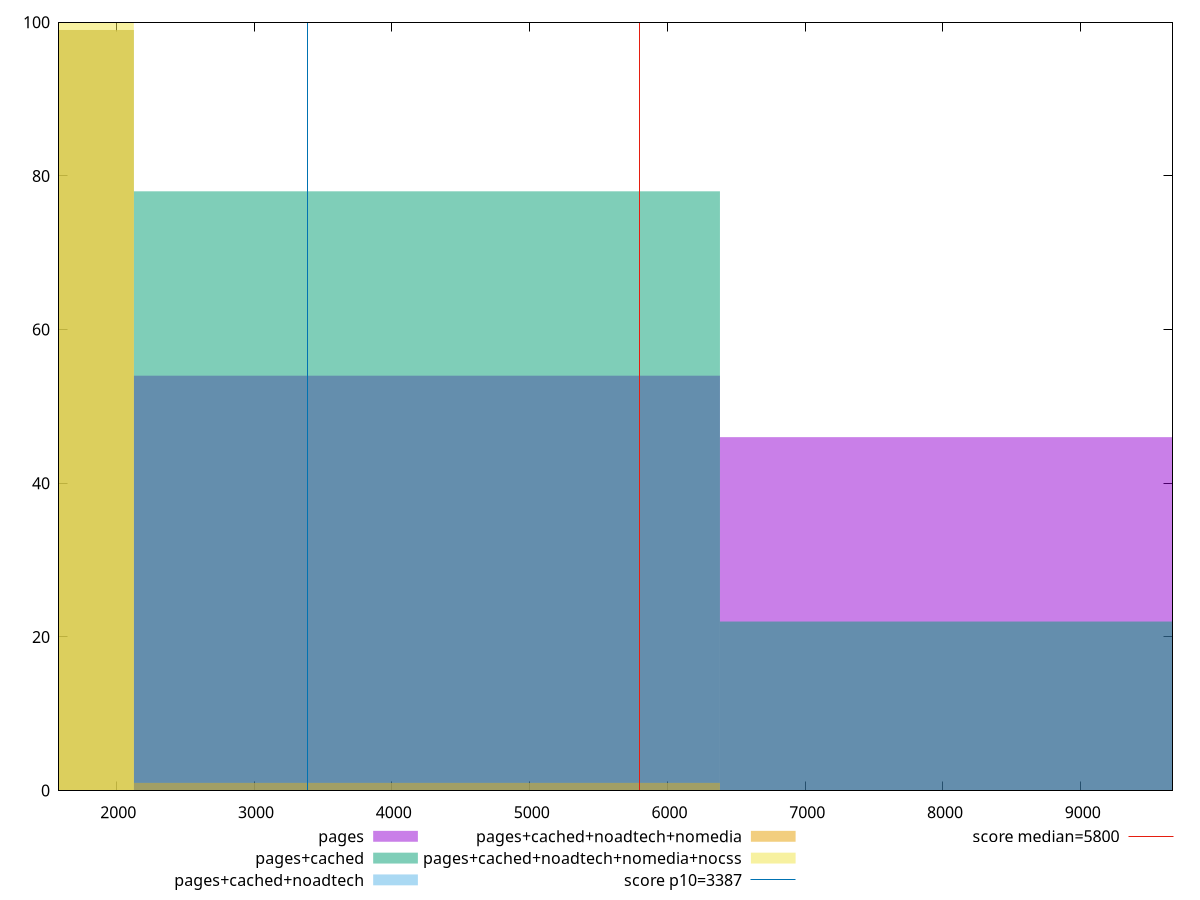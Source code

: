 reset

$pages <<EOF
8508.370383570546 46
4254.185191785273 54
EOF

$pagesCached <<EOF
8508.370383570546 22
4254.185191785273 78
EOF

$pagesCachedNoadtech <<EOF
4254.185191785273 1
0 99
EOF

$pagesCachedNoadtechNomedia <<EOF
4254.185191785273 1
0 99
EOF

$pagesCachedNoadtechNomediaNocss <<EOF
0 100
EOF

set key outside below
set boxwidth 4254.185191785273
set xrange [1583.8697000000002:9666.154918527971]
set yrange [0:100]
set trange [0:100]
set style fill transparent solid 0.5 noborder

set parametric
set terminal svg size 640, 530 enhanced background rgb 'white'
set output "report_00026_2021-02-22T21:38:55.199Z/speed-index/comparison/histogram/all_raw.svg"

plot $pages title "pages" with boxes, \
     $pagesCached title "pages+cached" with boxes, \
     $pagesCachedNoadtech title "pages+cached+noadtech" with boxes, \
     $pagesCachedNoadtechNomedia title "pages+cached+noadtech+nomedia" with boxes, \
     $pagesCachedNoadtechNomediaNocss title "pages+cached+noadtech+nomedia+nocss" with boxes, \
     3387,t title "score p10=3387", \
     5800,t title "score median=5800"

reset
